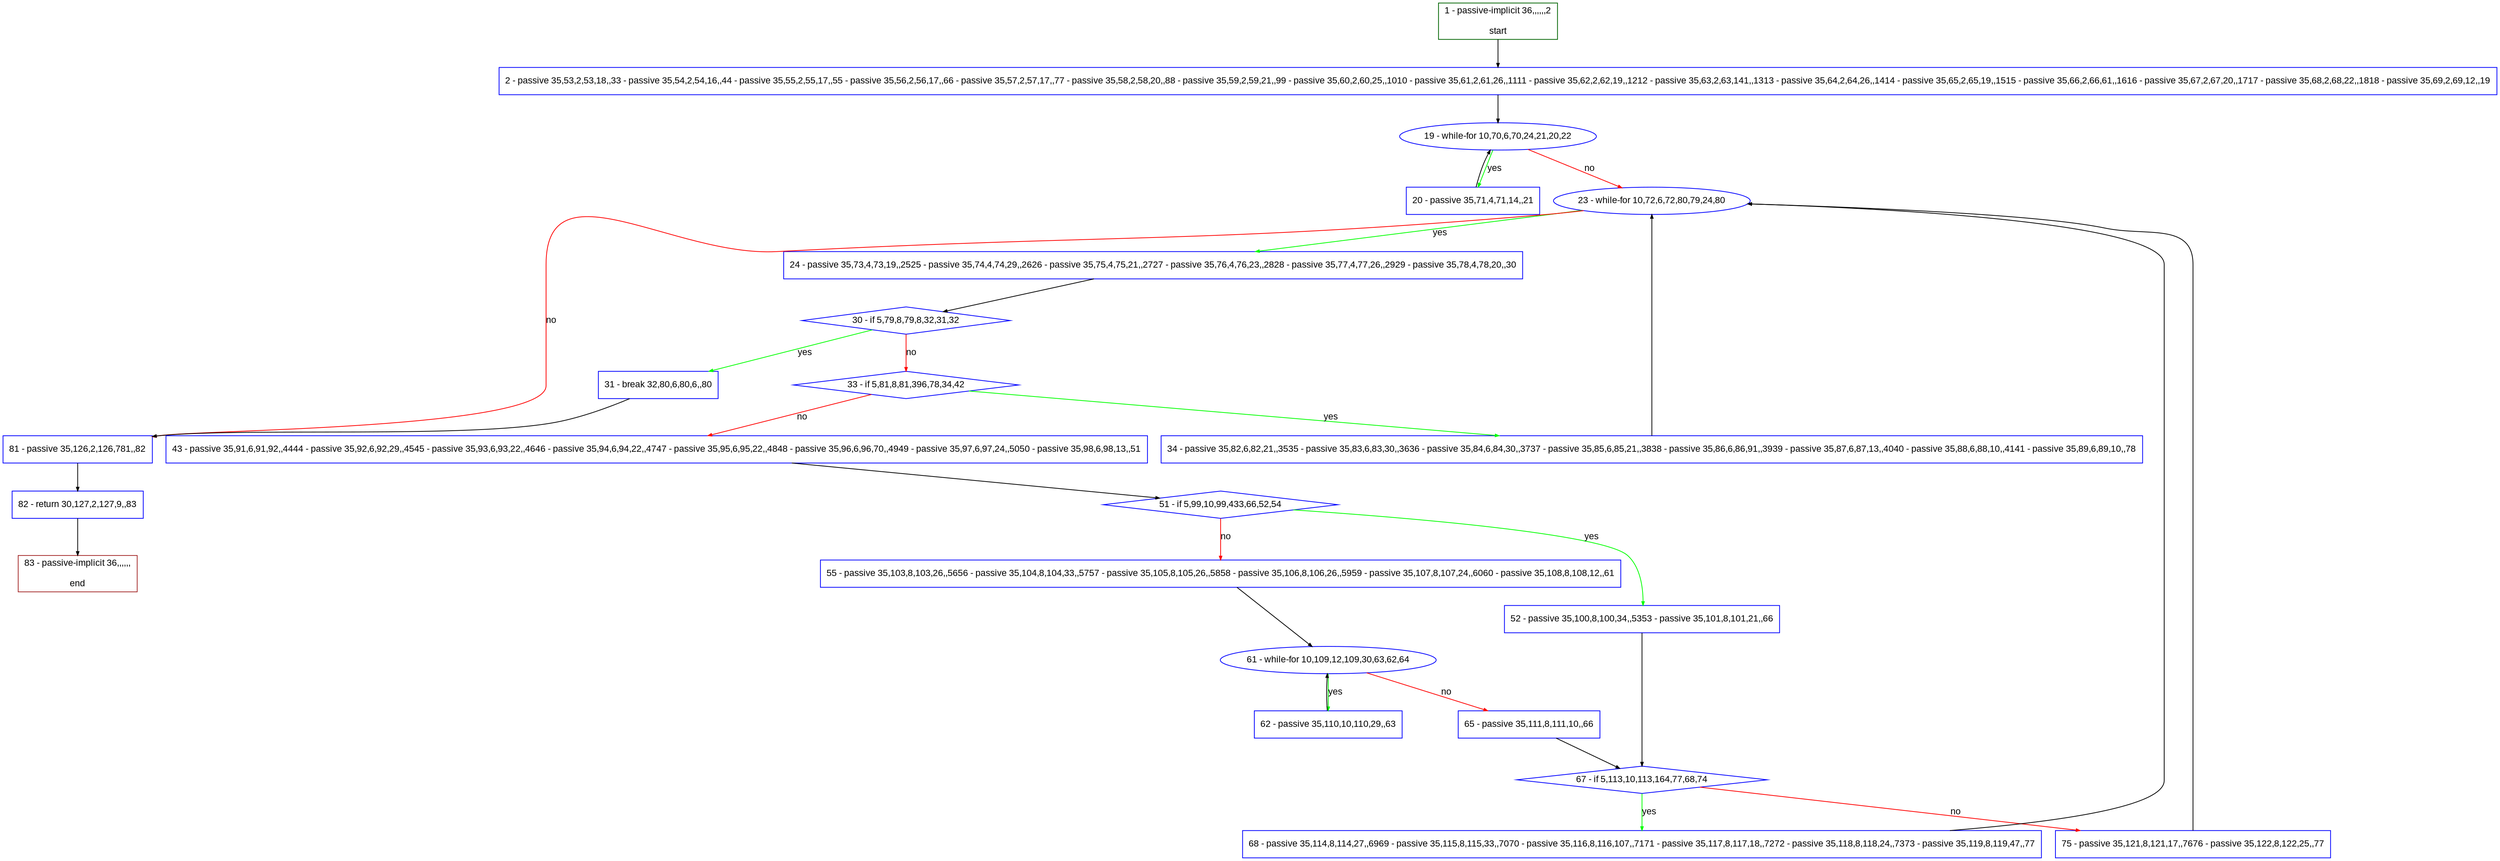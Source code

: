 digraph "" {
  graph [pack="true", label="", fontsize="12", packmode="clust", fontname="Arial", fillcolor="#FFFFCC", bgcolor="white", style="rounded,filled", compound="true"];
  node [node_initialized="no", label="", color="grey", fontsize="12", fillcolor="white", fontname="Arial", style="filled", shape="rectangle", compound="true", fixedsize="false"];
  edge [fontcolor="black", arrowhead="normal", arrowtail="none", arrowsize="0.5", ltail="", label="", color="black", fontsize="12", lhead="", fontname="Arial", dir="forward", compound="true"];
  __N1 [label="2 - passive 35,53,2,53,18,,33 - passive 35,54,2,54,16,,44 - passive 35,55,2,55,17,,55 - passive 35,56,2,56,17,,66 - passive 35,57,2,57,17,,77 - passive 35,58,2,58,20,,88 - passive 35,59,2,59,21,,99 - passive 35,60,2,60,25,,1010 - passive 35,61,2,61,26,,1111 - passive 35,62,2,62,19,,1212 - passive 35,63,2,63,141,,1313 - passive 35,64,2,64,26,,1414 - passive 35,65,2,65,19,,1515 - passive 35,66,2,66,61,,1616 - passive 35,67,2,67,20,,1717 - passive 35,68,2,68,22,,1818 - passive 35,69,2,69,12,,19", color="#0000ff", fillcolor="#ffffff", style="filled", shape="box"];
  __N2 [label="1 - passive-implicit 36,,,,,,2\n\nstart", color="#006400", fillcolor="#ffffff", style="filled", shape="box"];
  __N3 [label="19 - while-for 10,70,6,70,24,21,20,22", color="#0000ff", fillcolor="#ffffff", style="filled", shape="oval"];
  __N4 [label="20 - passive 35,71,4,71,14,,21", color="#0000ff", fillcolor="#ffffff", style="filled", shape="box"];
  __N5 [label="23 - while-for 10,72,6,72,80,79,24,80", color="#0000ff", fillcolor="#ffffff", style="filled", shape="oval"];
  __N6 [label="24 - passive 35,73,4,73,19,,2525 - passive 35,74,4,74,29,,2626 - passive 35,75,4,75,21,,2727 - passive 35,76,4,76,23,,2828 - passive 35,77,4,77,26,,2929 - passive 35,78,4,78,20,,30", color="#0000ff", fillcolor="#ffffff", style="filled", shape="box"];
  __N7 [label="81 - passive 35,126,2,126,781,,82", color="#0000ff", fillcolor="#ffffff", style="filled", shape="box"];
  __N8 [label="30 - if 5,79,8,79,8,32,31,32", color="#0000ff", fillcolor="#ffffff", style="filled", shape="diamond"];
  __N9 [label="31 - break 32,80,6,80,6,,80", color="#0000ff", fillcolor="#ffffff", style="filled", shape="box"];
  __N10 [label="33 - if 5,81,8,81,396,78,34,42", color="#0000ff", fillcolor="#ffffff", style="filled", shape="diamond"];
  __N11 [label="34 - passive 35,82,6,82,21,,3535 - passive 35,83,6,83,30,,3636 - passive 35,84,6,84,30,,3737 - passive 35,85,6,85,21,,3838 - passive 35,86,6,86,91,,3939 - passive 35,87,6,87,13,,4040 - passive 35,88,6,88,10,,4141 - passive 35,89,6,89,10,,78", color="#0000ff", fillcolor="#ffffff", style="filled", shape="box"];
  __N12 [label="43 - passive 35,91,6,91,92,,4444 - passive 35,92,6,92,29,,4545 - passive 35,93,6,93,22,,4646 - passive 35,94,6,94,22,,4747 - passive 35,95,6,95,22,,4848 - passive 35,96,6,96,70,,4949 - passive 35,97,6,97,24,,5050 - passive 35,98,6,98,13,,51", color="#0000ff", fillcolor="#ffffff", style="filled", shape="box"];
  __N13 [label="51 - if 5,99,10,99,433,66,52,54", color="#0000ff", fillcolor="#ffffff", style="filled", shape="diamond"];
  __N14 [label="52 - passive 35,100,8,100,34,,5353 - passive 35,101,8,101,21,,66", color="#0000ff", fillcolor="#ffffff", style="filled", shape="box"];
  __N15 [label="55 - passive 35,103,8,103,26,,5656 - passive 35,104,8,104,33,,5757 - passive 35,105,8,105,26,,5858 - passive 35,106,8,106,26,,5959 - passive 35,107,8,107,24,,6060 - passive 35,108,8,108,12,,61", color="#0000ff", fillcolor="#ffffff", style="filled", shape="box"];
  __N16 [label="67 - if 5,113,10,113,164,77,68,74", color="#0000ff", fillcolor="#ffffff", style="filled", shape="diamond"];
  __N17 [label="61 - while-for 10,109,12,109,30,63,62,64", color="#0000ff", fillcolor="#ffffff", style="filled", shape="oval"];
  __N18 [label="62 - passive 35,110,10,110,29,,63", color="#0000ff", fillcolor="#ffffff", style="filled", shape="box"];
  __N19 [label="65 - passive 35,111,8,111,10,,66", color="#0000ff", fillcolor="#ffffff", style="filled", shape="box"];
  __N20 [label="68 - passive 35,114,8,114,27,,6969 - passive 35,115,8,115,33,,7070 - passive 35,116,8,116,107,,7171 - passive 35,117,8,117,18,,7272 - passive 35,118,8,118,24,,7373 - passive 35,119,8,119,47,,77", color="#0000ff", fillcolor="#ffffff", style="filled", shape="box"];
  __N21 [label="75 - passive 35,121,8,121,17,,7676 - passive 35,122,8,122,25,,77", color="#0000ff", fillcolor="#ffffff", style="filled", shape="box"];
  __N22 [label="82 - return 30,127,2,127,9,,83", color="#0000ff", fillcolor="#ffffff", style="filled", shape="box"];
  __N23 [label="83 - passive-implicit 36,,,,,,\n\nend", color="#a52a2a", fillcolor="#ffffff", style="filled", shape="box"];
  __N2 -> __N1 [arrowhead="normal", arrowtail="none", color="#000000", label="", dir="forward"];
  __N1 -> __N3 [arrowhead="normal", arrowtail="none", color="#000000", label="", dir="forward"];
  __N3 -> __N4 [arrowhead="normal", arrowtail="none", color="#00ff00", label="yes", dir="forward"];
  __N4 -> __N3 [arrowhead="normal", arrowtail="none", color="#000000", label="", dir="forward"];
  __N3 -> __N5 [arrowhead="normal", arrowtail="none", color="#ff0000", label="no", dir="forward"];
  __N5 -> __N6 [arrowhead="normal", arrowtail="none", color="#00ff00", label="yes", dir="forward"];
  __N5 -> __N7 [arrowhead="normal", arrowtail="none", color="#ff0000", label="no", dir="forward"];
  __N6 -> __N8 [arrowhead="normal", arrowtail="none", color="#000000", label="", dir="forward"];
  __N8 -> __N9 [arrowhead="normal", arrowtail="none", color="#00ff00", label="yes", dir="forward"];
  __N8 -> __N10 [arrowhead="normal", arrowtail="none", color="#ff0000", label="no", dir="forward"];
  __N9 -> __N7 [arrowhead="normal", arrowtail="none", color="#000000", label="", dir="forward"];
  __N10 -> __N11 [arrowhead="normal", arrowtail="none", color="#00ff00", label="yes", dir="forward"];
  __N10 -> __N12 [arrowhead="normal", arrowtail="none", color="#ff0000", label="no", dir="forward"];
  __N11 -> __N5 [arrowhead="normal", arrowtail="none", color="#000000", label="", dir="forward"];
  __N12 -> __N13 [arrowhead="normal", arrowtail="none", color="#000000", label="", dir="forward"];
  __N13 -> __N14 [arrowhead="normal", arrowtail="none", color="#00ff00", label="yes", dir="forward"];
  __N13 -> __N15 [arrowhead="normal", arrowtail="none", color="#ff0000", label="no", dir="forward"];
  __N14 -> __N16 [arrowhead="normal", arrowtail="none", color="#000000", label="", dir="forward"];
  __N15 -> __N17 [arrowhead="normal", arrowtail="none", color="#000000", label="", dir="forward"];
  __N17 -> __N18 [arrowhead="normal", arrowtail="none", color="#00ff00", label="yes", dir="forward"];
  __N18 -> __N17 [arrowhead="normal", arrowtail="none", color="#000000", label="", dir="forward"];
  __N17 -> __N19 [arrowhead="normal", arrowtail="none", color="#ff0000", label="no", dir="forward"];
  __N19 -> __N16 [arrowhead="normal", arrowtail="none", color="#000000", label="", dir="forward"];
  __N16 -> __N20 [arrowhead="normal", arrowtail="none", color="#00ff00", label="yes", dir="forward"];
  __N16 -> __N21 [arrowhead="normal", arrowtail="none", color="#ff0000", label="no", dir="forward"];
  __N20 -> __N5 [arrowhead="normal", arrowtail="none", color="#000000", label="", dir="forward"];
  __N21 -> __N5 [arrowhead="normal", arrowtail="none", color="#000000", label="", dir="forward"];
  __N7 -> __N22 [arrowhead="normal", arrowtail="none", color="#000000", label="", dir="forward"];
  __N22 -> __N23 [arrowhead="normal", arrowtail="none", color="#000000", label="", dir="forward"];
}
